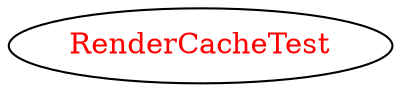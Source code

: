 digraph dependencyGraph {
 concentrate=true;
 ranksep="2.0";
 rankdir="LR"; 
 splines="ortho";
"RenderCacheTest" [fontcolor="red"];
}